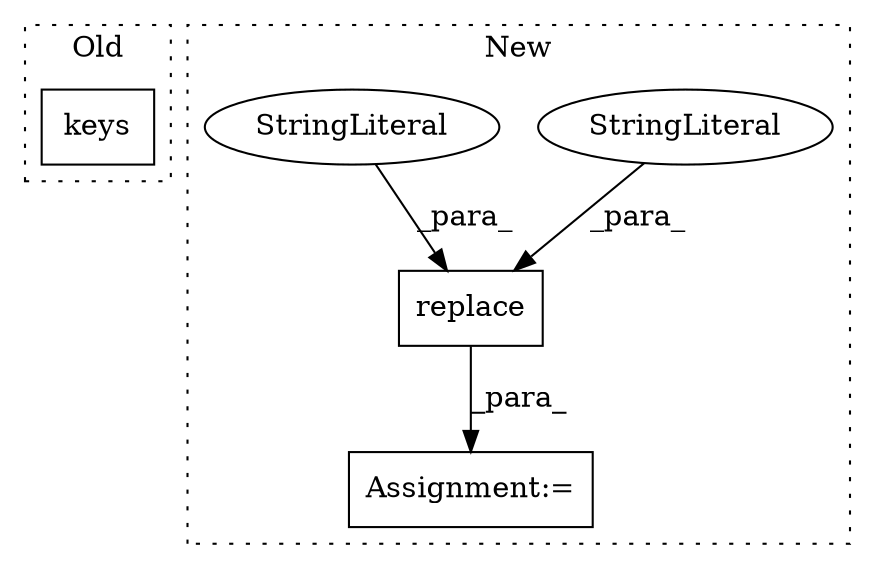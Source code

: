 digraph G {
subgraph cluster0 {
1 [label="keys" a="32" s="1655" l="6" shape="box"];
label = "Old";
style="dotted";
}
subgraph cluster1 {
2 [label="replace" a="32" s="2603,2622" l="8,1" shape="box"];
3 [label="StringLiteral" a="45" s="2620" l="2" shape="ellipse"];
4 [label="StringLiteral" a="45" s="2611" l="8" shape="ellipse"];
5 [label="Assignment:=" a="7" s="2564" l="1" shape="box"];
label = "New";
style="dotted";
}
2 -> 5 [label="_para_"];
3 -> 2 [label="_para_"];
4 -> 2 [label="_para_"];
}